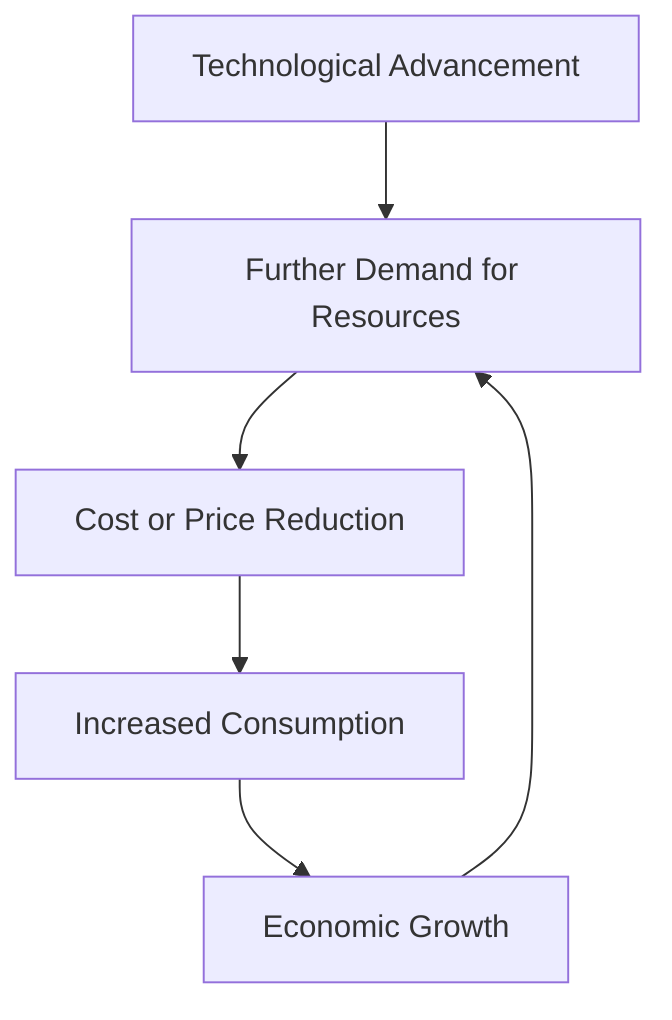---
id: 38a3f8d5-4955-4258-9702-0cb303ee4a18
---
flowchart TD
    A[Technological Advancement] --> B[Increased Efficiency]
    B --> C[Cost or Price Reduction]
    C --> D[Increased Consumption]
    D --> E[Economic Growth]
    E --> B[Further Demand for Resources]